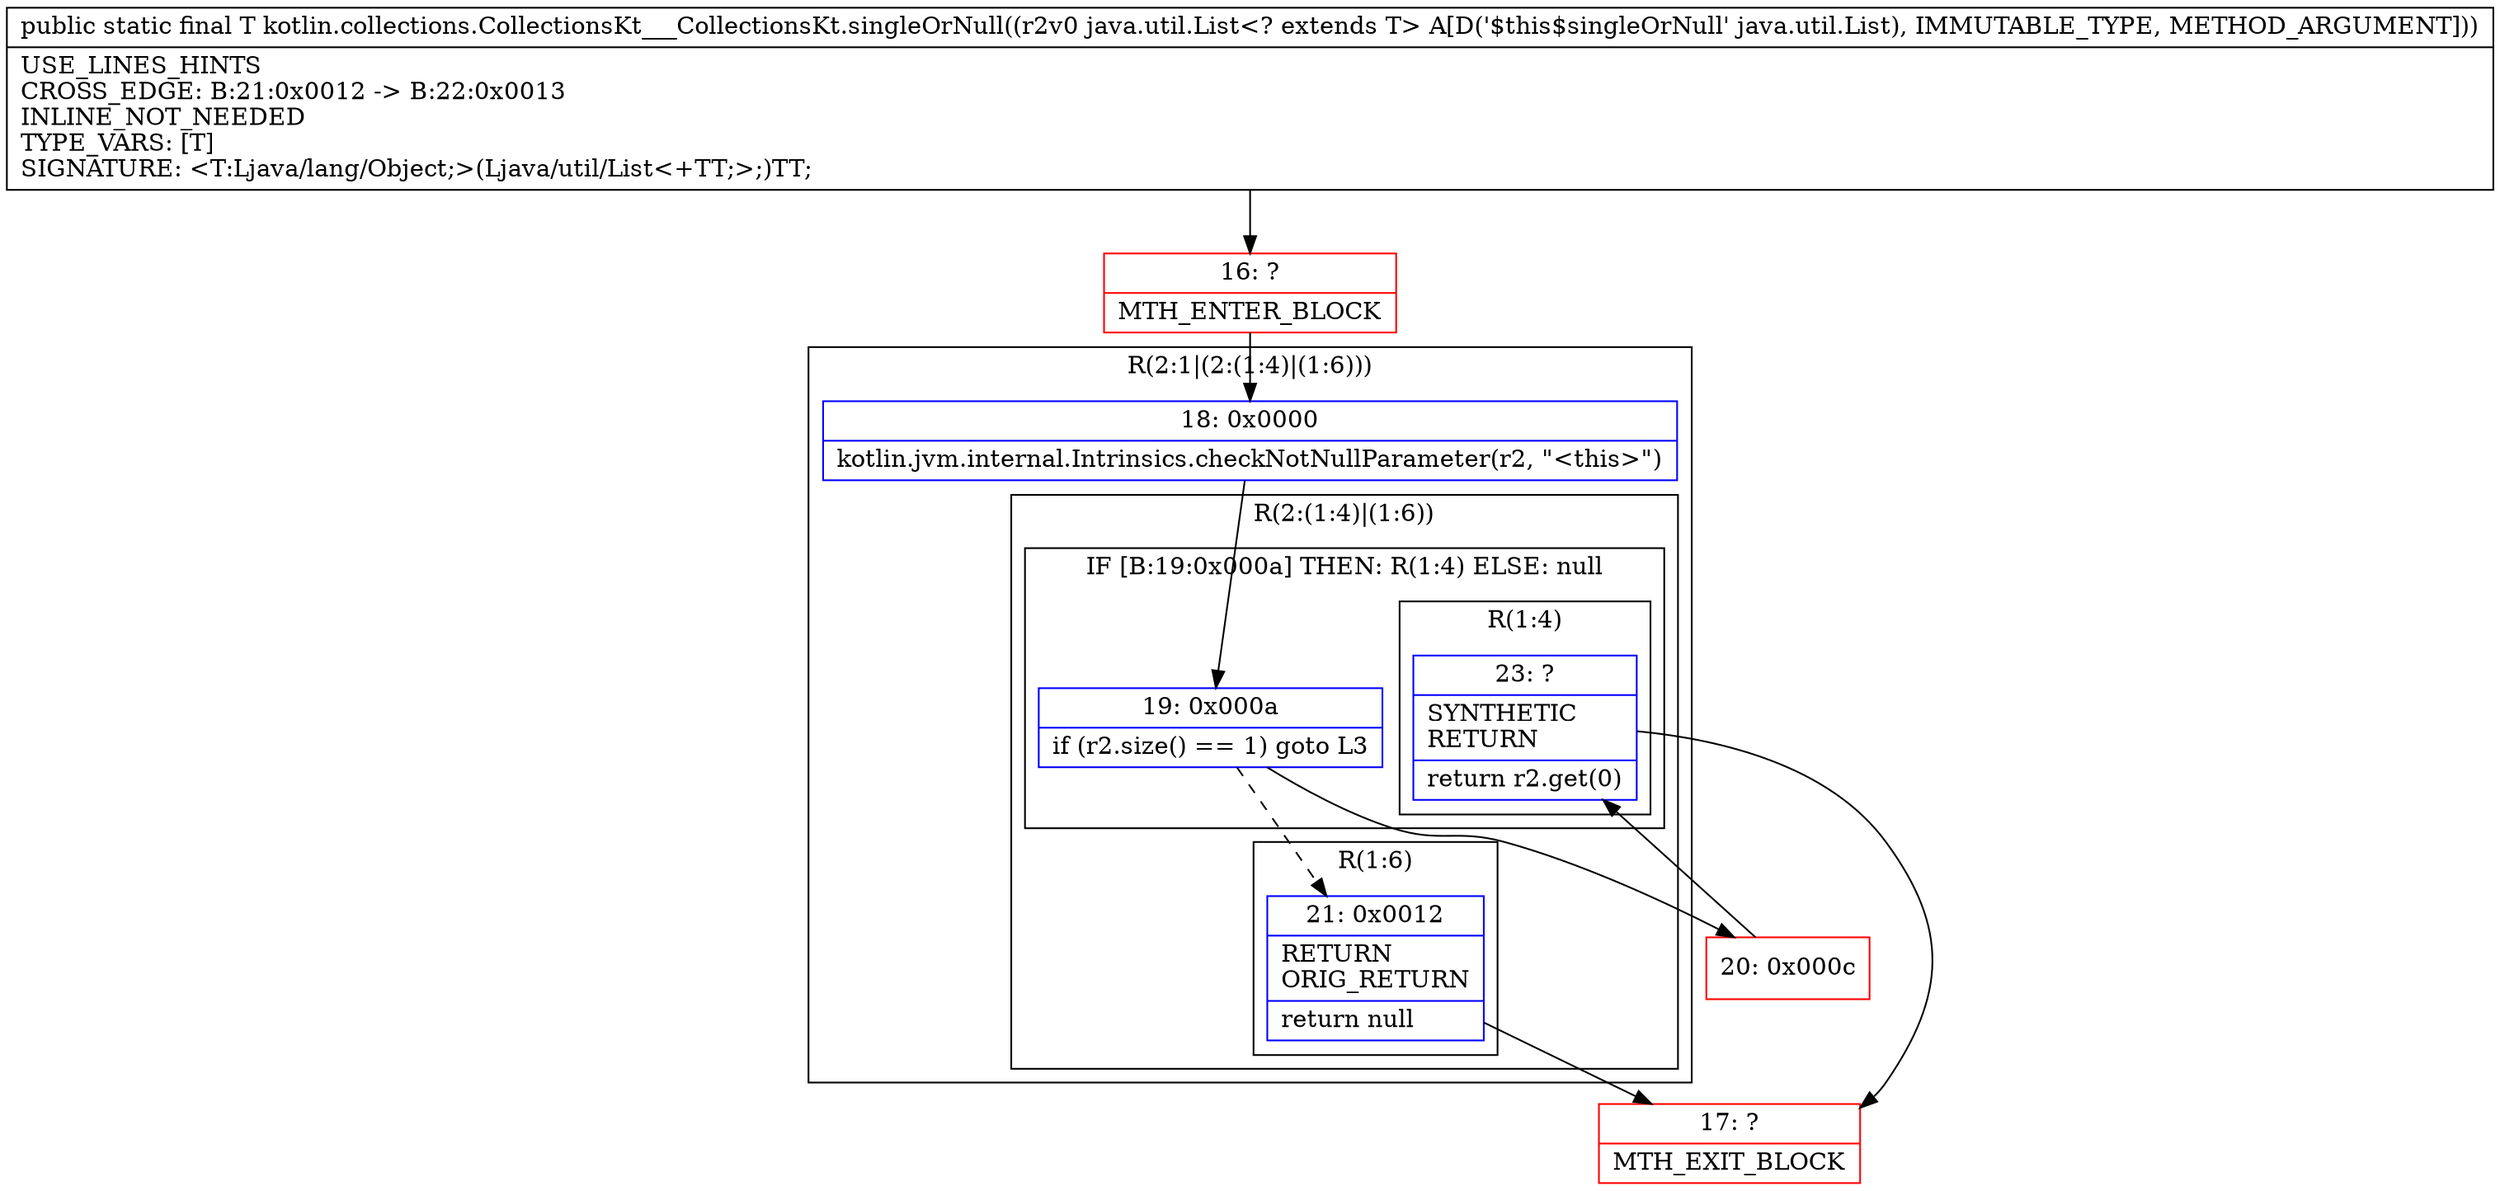 digraph "CFG forkotlin.collections.CollectionsKt___CollectionsKt.singleOrNull(Ljava\/util\/List;)Ljava\/lang\/Object;" {
subgraph cluster_Region_733336020 {
label = "R(2:1|(2:(1:4)|(1:6)))";
node [shape=record,color=blue];
Node_18 [shape=record,label="{18\:\ 0x0000|kotlin.jvm.internal.Intrinsics.checkNotNullParameter(r2, \"\<this\>\")\l}"];
subgraph cluster_Region_1867626282 {
label = "R(2:(1:4)|(1:6))";
node [shape=record,color=blue];
subgraph cluster_IfRegion_794384654 {
label = "IF [B:19:0x000a] THEN: R(1:4) ELSE: null";
node [shape=record,color=blue];
Node_19 [shape=record,label="{19\:\ 0x000a|if (r2.size() == 1) goto L3\l}"];
subgraph cluster_Region_2110496139 {
label = "R(1:4)";
node [shape=record,color=blue];
Node_23 [shape=record,label="{23\:\ ?|SYNTHETIC\lRETURN\l|return r2.get(0)\l}"];
}
}
subgraph cluster_Region_2029373591 {
label = "R(1:6)";
node [shape=record,color=blue];
Node_21 [shape=record,label="{21\:\ 0x0012|RETURN\lORIG_RETURN\l|return null\l}"];
}
}
}
Node_16 [shape=record,color=red,label="{16\:\ ?|MTH_ENTER_BLOCK\l}"];
Node_20 [shape=record,color=red,label="{20\:\ 0x000c}"];
Node_17 [shape=record,color=red,label="{17\:\ ?|MTH_EXIT_BLOCK\l}"];
MethodNode[shape=record,label="{public static final T kotlin.collections.CollectionsKt___CollectionsKt.singleOrNull((r2v0 java.util.List\<? extends T\> A[D('$this$singleOrNull' java.util.List), IMMUTABLE_TYPE, METHOD_ARGUMENT]))  | USE_LINES_HINTS\lCROSS_EDGE: B:21:0x0012 \-\> B:22:0x0013\lINLINE_NOT_NEEDED\lTYPE_VARS: [T]\lSIGNATURE: \<T:Ljava\/lang\/Object;\>(Ljava\/util\/List\<+TT;\>;)TT;\l}"];
MethodNode -> Node_16;Node_18 -> Node_19;
Node_19 -> Node_20;
Node_19 -> Node_21[style=dashed];
Node_23 -> Node_17;
Node_21 -> Node_17;
Node_16 -> Node_18;
Node_20 -> Node_23;
}

